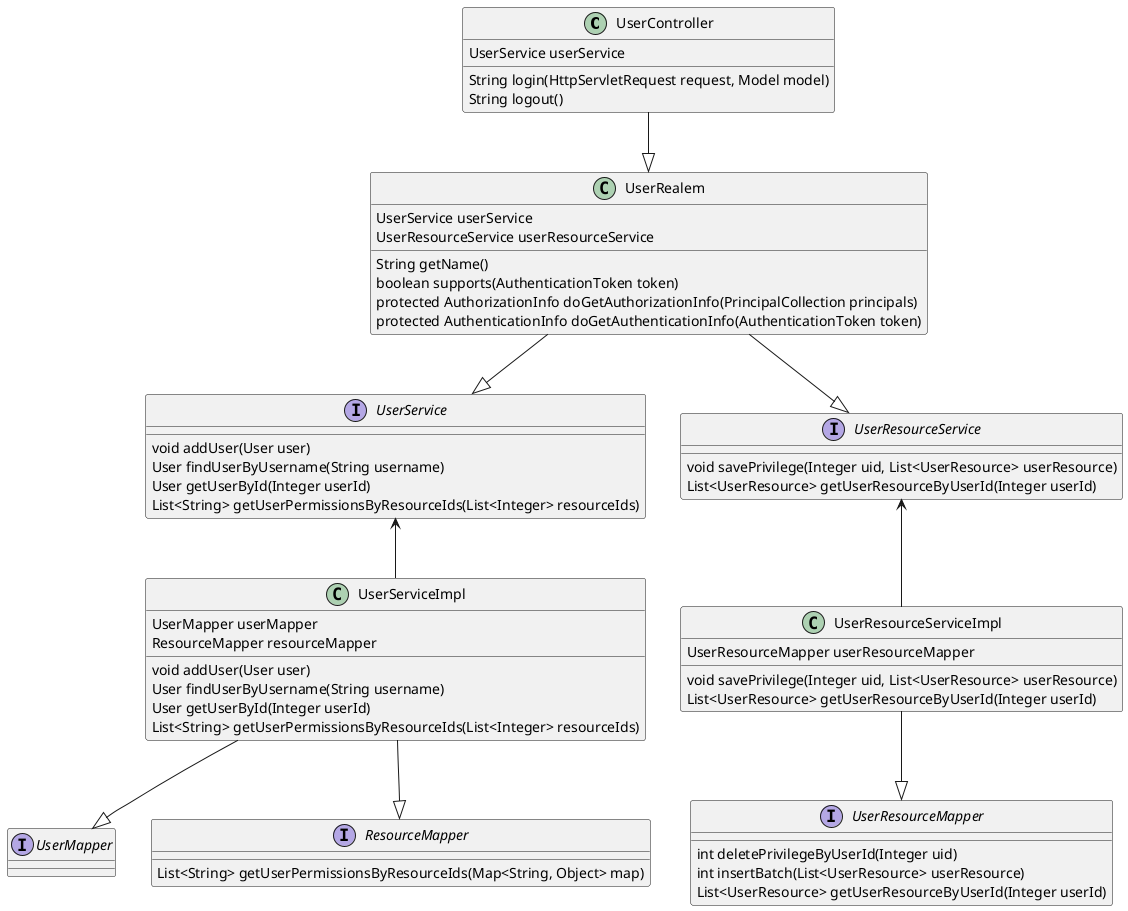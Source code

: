 @startuml

class UserController
class UserRealem
interface UserService
interface UserResourceService
class UserServiceImpl
class UserResourceServiceImpl
interface UserMapper
interface UserResourceMapper
interface ResourceMapper

UserController --|> UserRealem
UserRealem --|> UserService
UserRealem --|> UserResourceService
UserService <-- UserServiceImpl
UserResourceService <-- UserResourceServiceImpl
UserServiceImpl --|> UserMapper
UserServiceImpl --|> ResourceMapper
UserResourceServiceImpl --|> UserResourceMapper


class UserController {
UserService userService
String login(HttpServletRequest request, Model model)
String logout()
}

class UserRealem {
UserService userService
UserResourceService userResourceService
String getName()
boolean supports(AuthenticationToken token)
protected AuthorizationInfo doGetAuthorizationInfo(PrincipalCollection principals)
protected AuthenticationInfo doGetAuthenticationInfo(AuthenticationToken token)
}

interface UserService {
void addUser(User user)
User findUserByUsername(String username)
User getUserById(Integer userId)
List<String> getUserPermissionsByResourceIds(List<Integer> resourceIds)
}

interface UserResourceService {
void savePrivilege(Integer uid, List<UserResource> userResource)
List<UserResource> getUserResourceByUserId(Integer userId)
}

class UserServiceImpl {
UserMapper userMapper
ResourceMapper resourceMapper
void addUser(User user)
User findUserByUsername(String username)
User getUserById(Integer userId)
List<String> getUserPermissionsByResourceIds(List<Integer> resourceIds)
}

class UserResourceServiceImpl {
UserResourceMapper userResourceMapper
void savePrivilege(Integer uid, List<UserResource> userResource)
List<UserResource> getUserResourceByUserId(Integer userId)
}

interface UserMapper{

}
interface UserResourceMapper{
int deletePrivilegeByUserId(Integer uid)
int insertBatch(List<UserResource> userResource)
List<UserResource> getUserResourceByUserId(Integer userId)
}
interface ResourceMapper{
List<String> getUserPermissionsByResourceIds(Map<String, Object> map)
}

@enduml